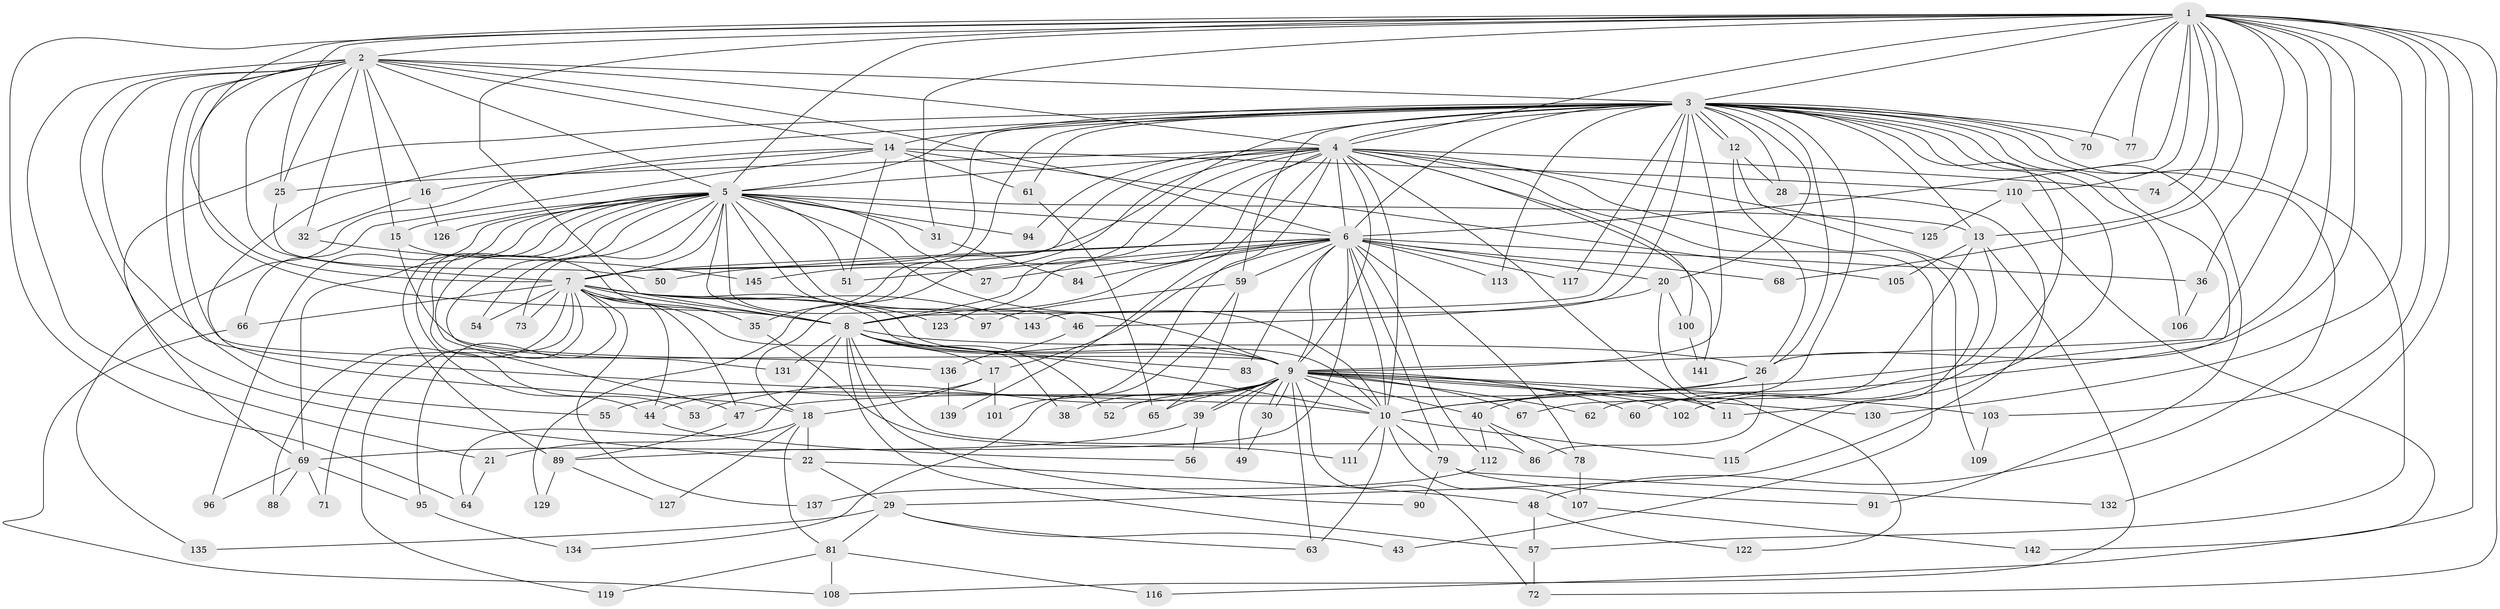 // original degree distribution, {27: 0.006896551724137931, 19: 0.006896551724137931, 33: 0.006896551724137931, 18: 0.013793103448275862, 28: 0.006896551724137931, 25: 0.006896551724137931, 21: 0.006896551724137931, 30: 0.006896551724137931, 16: 0.006896551724137931, 3: 0.19310344827586207, 5: 0.05517241379310345, 7: 0.020689655172413793, 10: 0.006896551724137931, 4: 0.1103448275862069, 6: 0.020689655172413793, 2: 0.5172413793103449, 8: 0.006896551724137931}
// Generated by graph-tools (version 1.1) at 2025/41/03/06/25 10:41:35]
// undirected, 114 vertices, 272 edges
graph export_dot {
graph [start="1"]
  node [color=gray90,style=filled];
  1 [super="+24"];
  2 [super="+42"];
  3 [super="+41"];
  4 [super="+93"];
  5 [super="+98"];
  6 [super="+58"];
  7 [super="+45"];
  8 [super="+23"];
  9 [super="+19"];
  10 [super="+85"];
  11 [super="+121"];
  12 [super="+75"];
  13 [super="+76"];
  14 [super="+138"];
  15;
  16;
  17;
  18 [super="+33"];
  20 [super="+37"];
  21 [super="+104"];
  22;
  25;
  26 [super="+34"];
  27;
  28;
  29 [super="+140"];
  30;
  31;
  32;
  35;
  36 [super="+144"];
  38;
  39 [super="+80"];
  40;
  43;
  44;
  46;
  47 [super="+92"];
  48 [super="+87"];
  49;
  50;
  51 [super="+99"];
  52;
  53;
  54;
  55;
  56;
  57 [super="+82"];
  59 [super="+120"];
  60;
  61;
  62;
  63;
  64;
  65;
  66;
  67;
  68;
  69 [super="+133"];
  70;
  71;
  72;
  73;
  74;
  77;
  78;
  79;
  81 [super="+114"];
  83;
  84;
  86 [super="+128"];
  88;
  89 [super="+118"];
  90;
  91;
  94;
  95;
  96;
  97;
  100;
  101;
  102;
  103;
  105;
  106;
  107 [super="+124"];
  108;
  109;
  110;
  111;
  112;
  113;
  115;
  116;
  117;
  119;
  122;
  123;
  125;
  126;
  127;
  129;
  130;
  131;
  132;
  134;
  135;
  136;
  137;
  139;
  141;
  142;
  143;
  145;
  1 -- 2;
  1 -- 3;
  1 -- 4;
  1 -- 5;
  1 -- 6 [weight=2];
  1 -- 7;
  1 -- 8;
  1 -- 9;
  1 -- 10;
  1 -- 13;
  1 -- 25;
  1 -- 26;
  1 -- 31;
  1 -- 36 [weight=2];
  1 -- 64;
  1 -- 68;
  1 -- 70;
  1 -- 72;
  1 -- 74;
  1 -- 77;
  1 -- 103;
  1 -- 110;
  1 -- 116;
  1 -- 130;
  1 -- 132;
  2 -- 3 [weight=2];
  2 -- 4;
  2 -- 5 [weight=2];
  2 -- 6;
  2 -- 7;
  2 -- 8;
  2 -- 9;
  2 -- 10;
  2 -- 14;
  2 -- 15;
  2 -- 16;
  2 -- 21;
  2 -- 22;
  2 -- 25;
  2 -- 32;
  2 -- 55;
  3 -- 4;
  3 -- 5;
  3 -- 6;
  3 -- 7;
  3 -- 8 [weight=2];
  3 -- 9 [weight=2];
  3 -- 10;
  3 -- 11;
  3 -- 12;
  3 -- 12;
  3 -- 14;
  3 -- 18;
  3 -- 20;
  3 -- 28;
  3 -- 57;
  3 -- 59;
  3 -- 61;
  3 -- 67;
  3 -- 70;
  3 -- 77;
  3 -- 91;
  3 -- 102;
  3 -- 117;
  3 -- 129;
  3 -- 143;
  3 -- 69 [weight=2];
  3 -- 48;
  3 -- 113;
  3 -- 35;
  3 -- 106;
  3 -- 13;
  3 -- 26;
  4 -- 5;
  4 -- 6;
  4 -- 7;
  4 -- 8;
  4 -- 9;
  4 -- 10;
  4 -- 43;
  4 -- 74;
  4 -- 109;
  4 -- 125;
  4 -- 139;
  4 -- 145;
  4 -- 100;
  4 -- 101;
  4 -- 25;
  4 -- 123;
  4 -- 141;
  4 -- 94;
  4 -- 18;
  4 -- 11;
  5 -- 6;
  5 -- 7;
  5 -- 8;
  5 -- 9;
  5 -- 10;
  5 -- 13;
  5 -- 15;
  5 -- 27;
  5 -- 31;
  5 -- 44;
  5 -- 46;
  5 -- 47;
  5 -- 51;
  5 -- 53;
  5 -- 54;
  5 -- 69;
  5 -- 73;
  5 -- 89;
  5 -- 94;
  5 -- 96;
  5 -- 97;
  5 -- 126;
  5 -- 131;
  6 -- 7;
  6 -- 8;
  6 -- 9;
  6 -- 10;
  6 -- 17;
  6 -- 20 [weight=3];
  6 -- 27;
  6 -- 36;
  6 -- 50;
  6 -- 59;
  6 -- 68;
  6 -- 78;
  6 -- 79;
  6 -- 83;
  6 -- 84;
  6 -- 113;
  6 -- 112;
  6 -- 117;
  6 -- 89;
  6 -- 51;
  7 -- 8;
  7 -- 9;
  7 -- 10;
  7 -- 35;
  7 -- 38;
  7 -- 54;
  7 -- 71;
  7 -- 73;
  7 -- 88;
  7 -- 95;
  7 -- 119;
  7 -- 123;
  7 -- 137;
  7 -- 143;
  7 -- 66;
  7 -- 44;
  7 -- 47;
  8 -- 9;
  8 -- 10;
  8 -- 17;
  8 -- 26;
  8 -- 52;
  8 -- 57;
  8 -- 64;
  8 -- 83;
  8 -- 90;
  8 -- 131;
  8 -- 86;
  9 -- 10;
  9 -- 11;
  9 -- 30;
  9 -- 30;
  9 -- 38;
  9 -- 39;
  9 -- 39;
  9 -- 40;
  9 -- 49;
  9 -- 52;
  9 -- 53;
  9 -- 55;
  9 -- 60;
  9 -- 62;
  9 -- 63;
  9 -- 65;
  9 -- 67;
  9 -- 72;
  9 -- 102;
  9 -- 103;
  9 -- 130;
  10 -- 63 [weight=2];
  10 -- 79;
  10 -- 107 [weight=2];
  10 -- 111;
  10 -- 115;
  12 -- 28;
  12 -- 115;
  12 -- 26;
  13 -- 60;
  13 -- 62;
  13 -- 105;
  13 -- 108;
  14 -- 16;
  14 -- 51 [weight=2];
  14 -- 61;
  14 -- 66;
  14 -- 105;
  14 -- 110;
  14 -- 135;
  15 -- 35;
  15 -- 136;
  16 -- 32;
  16 -- 126;
  17 -- 18;
  17 -- 44;
  17 -- 101;
  18 -- 21;
  18 -- 22;
  18 -- 127;
  18 -- 81;
  20 -- 46;
  20 -- 100;
  20 -- 122;
  21 -- 64;
  22 -- 29;
  22 -- 48;
  25 -- 50;
  26 -- 86;
  26 -- 40;
  26 -- 47;
  28 -- 29;
  29 -- 43;
  29 -- 81;
  29 -- 135;
  29 -- 63;
  30 -- 49;
  31 -- 84;
  32 -- 145;
  35 -- 111;
  36 -- 106;
  39 -- 56;
  39 -- 69;
  40 -- 78;
  40 -- 86;
  40 -- 112;
  44 -- 56;
  46 -- 136;
  47 -- 89;
  48 -- 122;
  48 -- 57;
  57 -- 72;
  59 -- 97;
  59 -- 134;
  59 -- 65;
  61 -- 65;
  66 -- 108;
  69 -- 71;
  69 -- 88;
  69 -- 95;
  69 -- 96;
  78 -- 107;
  79 -- 90;
  79 -- 91;
  79 -- 132;
  81 -- 116;
  81 -- 108;
  81 -- 119;
  89 -- 127;
  89 -- 129;
  95 -- 134;
  100 -- 141;
  103 -- 109;
  107 -- 142;
  110 -- 125;
  110 -- 142;
  112 -- 137;
  136 -- 139;
}
